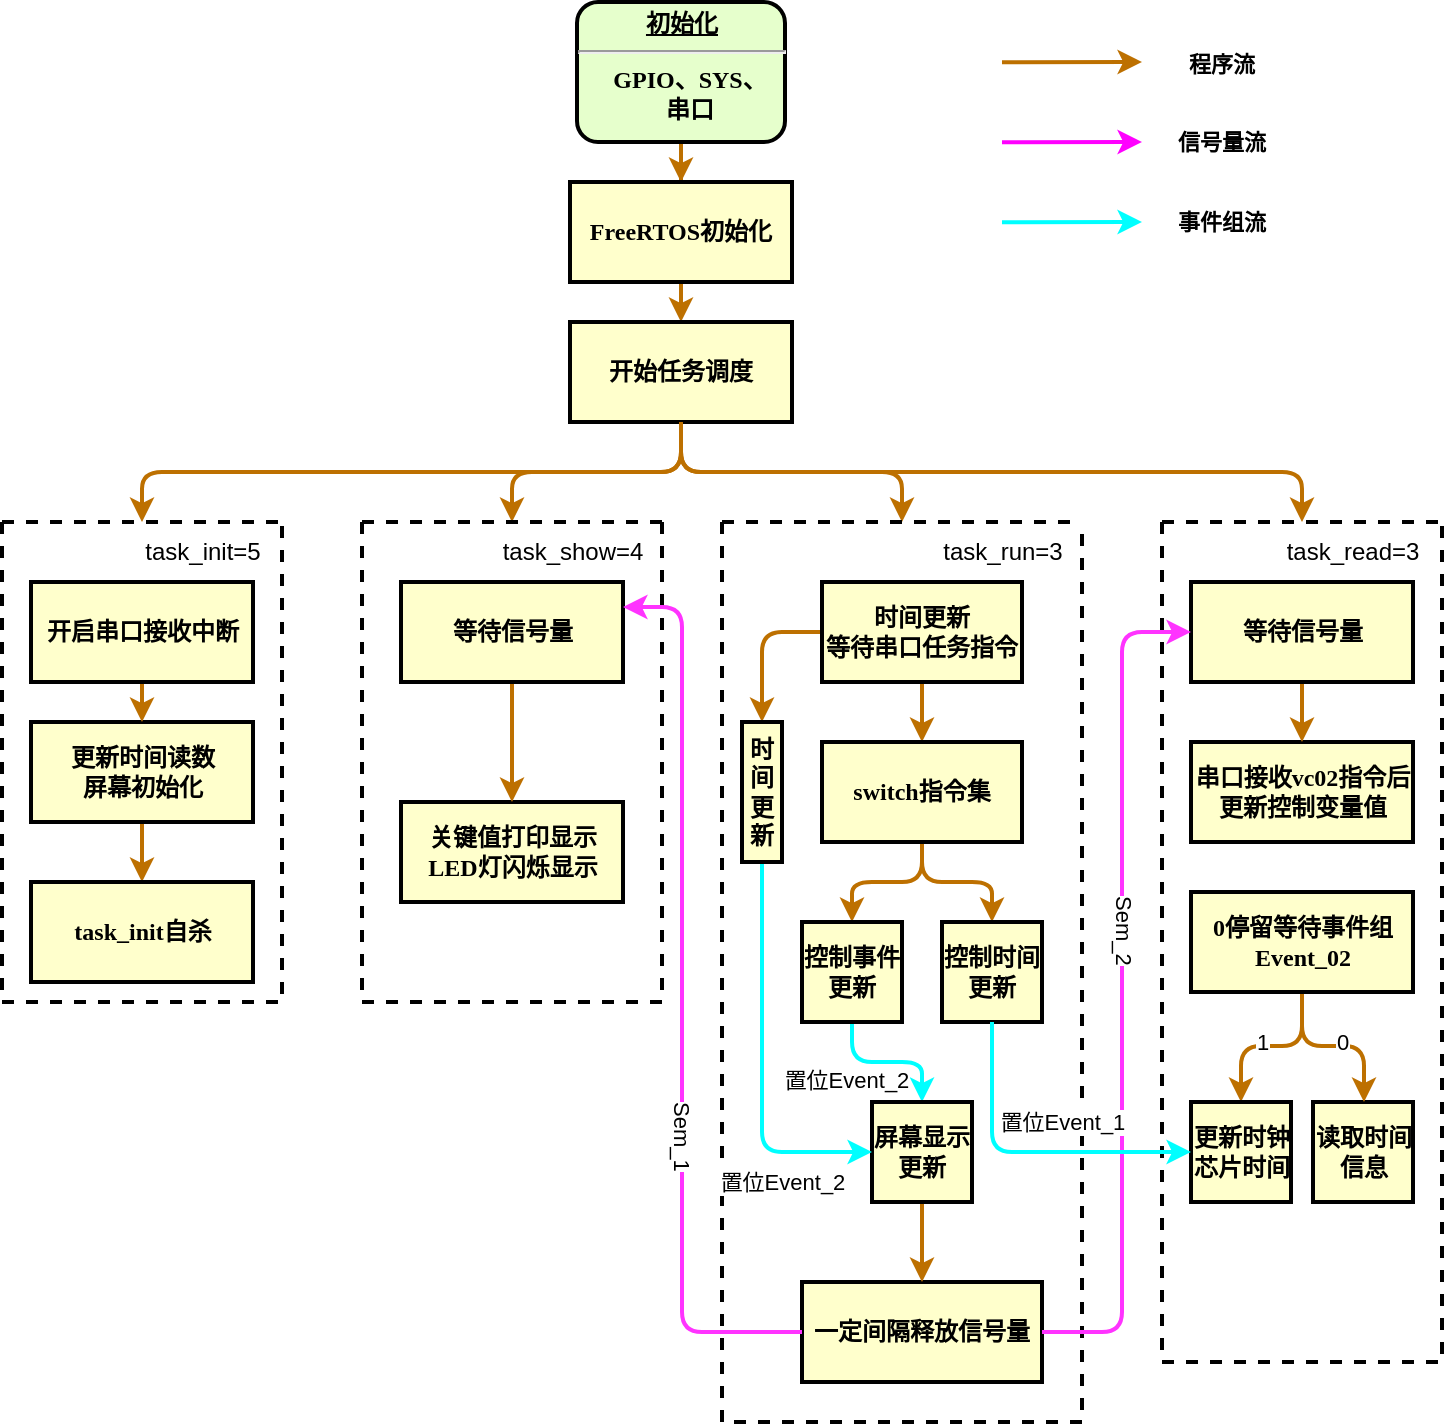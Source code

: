 <mxfile version="24.7.17">
  <diagram name="Page-1" id="c7558073-3199-34d8-9f00-42111426c3f3">
    <mxGraphModel dx="2231" dy="1299" grid="1" gridSize="10" guides="1" tooltips="1" connect="1" arrows="1" fold="1" page="1" pageScale="1" pageWidth="826" pageHeight="1169" background="none" math="0" shadow="0">
      <root>
        <mxCell id="0" />
        <mxCell id="1" parent="0" />
        <mxCell id="KYCBICbOke3TSxatJTsc-107" style="edgeStyle=orthogonalEdgeStyle;rounded=0;orthogonalLoop=1;jettySize=auto;html=1;exitX=0.5;exitY=1;exitDx=0;exitDy=0;fillColor=#f0a30a;strokeColor=#BD7000;strokeWidth=2;" parent="1" source="KYCBICbOke3TSxatJTsc-96" target="KYCBICbOke3TSxatJTsc-97" edge="1">
          <mxGeometry relative="1" as="geometry" />
        </mxCell>
        <mxCell id="KYCBICbOke3TSxatJTsc-96" value="&lt;p style=&quot;margin: 0px; margin-top: 4px; text-align: center; text-decoration: underline;&quot;&gt;初始化&lt;/p&gt;&lt;hr&gt;&lt;p style=&quot;margin: 0px; margin-left: 8px;&quot;&gt;GPIO、SYS、&lt;/p&gt;&lt;p style=&quot;margin: 0px; margin-left: 8px;&quot;&gt;串口&lt;/p&gt;" style="verticalAlign=middle;align=center;overflow=fill;fontSize=12;fontFamily=Times New Roman;html=1;rounded=1;fontStyle=1;strokeWidth=2;fillColor=#E6FFCC" parent="1" vertex="1">
          <mxGeometry x="367.5" y="50" width="104" height="70" as="geometry" />
        </mxCell>
        <mxCell id="KYCBICbOke3TSxatJTsc-110" style="edgeStyle=orthogonalEdgeStyle;shape=connector;rounded=0;orthogonalLoop=1;jettySize=auto;html=1;exitX=0.5;exitY=1;exitDx=0;exitDy=0;entryX=0.5;entryY=0;entryDx=0;entryDy=0;strokeColor=#BD7000;strokeWidth=2;align=center;verticalAlign=middle;fontFamily=Helvetica;fontSize=11;fontColor=default;labelBackgroundColor=default;endArrow=classic;fillColor=#f0a30a;" parent="1" source="KYCBICbOke3TSxatJTsc-97" target="KYCBICbOke3TSxatJTsc-99" edge="1">
          <mxGeometry relative="1" as="geometry">
            <Array as="points">
              <mxPoint x="420" y="180" />
              <mxPoint x="420" y="180" />
            </Array>
          </mxGeometry>
        </mxCell>
        <mxCell id="KYCBICbOke3TSxatJTsc-97" value="FreeRTOS初始化" style="whiteSpace=wrap;align=center;verticalAlign=middle;fontStyle=1;strokeWidth=2;fillColor=#FFFFCC;fontFamily=Times New Roman;" parent="1" vertex="1">
          <mxGeometry x="364" y="140" width="111" height="50" as="geometry" />
        </mxCell>
        <mxCell id="KYCBICbOke3TSxatJTsc-124" style="edgeStyle=orthogonalEdgeStyle;shape=connector;rounded=1;orthogonalLoop=1;jettySize=auto;html=1;exitX=0.5;exitY=1;exitDx=0;exitDy=0;entryX=0.5;entryY=0;entryDx=0;entryDy=0;strokeColor=#BD7000;strokeWidth=2;align=center;verticalAlign=middle;fontFamily=Helvetica;fontSize=11;fontColor=default;labelBackgroundColor=default;endArrow=classic;fillColor=#f0a30a;curved=0;" parent="1" source="KYCBICbOke3TSxatJTsc-99" target="KYCBICbOke3TSxatJTsc-111" edge="1">
          <mxGeometry relative="1" as="geometry" />
        </mxCell>
        <mxCell id="KYCBICbOke3TSxatJTsc-125" style="edgeStyle=orthogonalEdgeStyle;shape=connector;rounded=1;orthogonalLoop=1;jettySize=auto;html=1;exitX=0.5;exitY=1;exitDx=0;exitDy=0;entryX=0.5;entryY=0;entryDx=0;entryDy=0;strokeColor=#BD7000;strokeWidth=2;align=center;verticalAlign=middle;fontFamily=Helvetica;fontSize=11;fontColor=default;labelBackgroundColor=default;endArrow=classic;fillColor=#f0a30a;curved=0;" parent="1" source="KYCBICbOke3TSxatJTsc-99" target="KYCBICbOke3TSxatJTsc-117" edge="1">
          <mxGeometry relative="1" as="geometry" />
        </mxCell>
        <mxCell id="KYCBICbOke3TSxatJTsc-126" style="edgeStyle=elbowEdgeStyle;shape=connector;rounded=1;orthogonalLoop=1;jettySize=auto;html=1;exitX=0.5;exitY=1;exitDx=0;exitDy=0;entryX=0.5;entryY=0;entryDx=0;entryDy=0;strokeColor=#BD7000;strokeWidth=2;align=center;verticalAlign=middle;fontFamily=Helvetica;fontSize=11;fontColor=default;labelBackgroundColor=default;endArrow=classic;fillColor=#f0a30a;elbow=vertical;curved=0;" parent="1" source="KYCBICbOke3TSxatJTsc-99" target="KYCBICbOke3TSxatJTsc-120" edge="1">
          <mxGeometry relative="1" as="geometry" />
        </mxCell>
        <mxCell id="KYCBICbOke3TSxatJTsc-99" value="开始任务调度" style="whiteSpace=wrap;align=center;verticalAlign=middle;fontStyle=1;strokeWidth=2;fillColor=#FFFFCC;fontFamily=Times New Roman;" parent="1" vertex="1">
          <mxGeometry x="364" y="210" width="111" height="50" as="geometry" />
        </mxCell>
        <mxCell id="KYCBICbOke3TSxatJTsc-105" value="" style="swimlane;startSize=0;fillColor=none;dashed=1;strokeWidth=2;fontFamily=Times New Roman;" parent="1" vertex="1">
          <mxGeometry x="80" y="310" width="140" height="240" as="geometry">
            <mxRectangle x="100" y="460" width="50" height="40" as="alternateBounds" />
          </mxGeometry>
        </mxCell>
        <mxCell id="SlOrQcs6TzMa83nHez-D-3" style="edgeStyle=orthogonalEdgeStyle;shape=connector;rounded=0;orthogonalLoop=1;jettySize=auto;html=1;exitX=0.5;exitY=1;exitDx=0;exitDy=0;entryX=0.5;entryY=0;entryDx=0;entryDy=0;strokeColor=#BD7000;strokeWidth=2;align=center;verticalAlign=middle;fontFamily=Helvetica;fontSize=11;fontColor=default;labelBackgroundColor=default;endArrow=classic;fillColor=#f0a30a;" parent="KYCBICbOke3TSxatJTsc-105" source="KYCBICbOke3TSxatJTsc-100" target="SlOrQcs6TzMa83nHez-D-1" edge="1">
          <mxGeometry relative="1" as="geometry">
            <Array as="points">
              <mxPoint x="70" y="160" />
              <mxPoint x="70" y="160" />
            </Array>
          </mxGeometry>
        </mxCell>
        <mxCell id="KYCBICbOke3TSxatJTsc-100" value="更新时间读数&#xa;屏幕初始化" style="whiteSpace=wrap;align=center;verticalAlign=middle;fontStyle=1;strokeWidth=2;fillColor=#FFFFCC;fontFamily=Times New Roman;" parent="KYCBICbOke3TSxatJTsc-105" vertex="1">
          <mxGeometry x="14.5" y="100" width="111" height="50" as="geometry" />
        </mxCell>
        <mxCell id="KYCBICbOke3TSxatJTsc-106" value="task_init=5" style="text;html=1;align=center;verticalAlign=middle;resizable=0;points=[];autosize=1;strokeColor=none;fillColor=none;" parent="KYCBICbOke3TSxatJTsc-105" vertex="1">
          <mxGeometry x="60" width="80" height="30" as="geometry" />
        </mxCell>
        <mxCell id="SlOrQcs6TzMa83nHez-D-1" value="task_init自杀" style="whiteSpace=wrap;align=center;verticalAlign=middle;fontStyle=1;strokeWidth=2;fillColor=#FFFFCC;fontFamily=Times New Roman;" parent="KYCBICbOke3TSxatJTsc-105" vertex="1">
          <mxGeometry x="14.5" y="180" width="111" height="50" as="geometry" />
        </mxCell>
        <mxCell id="FDbFjoVgWYvQYMH4IWsY-4" style="edgeStyle=orthogonalEdgeStyle;shape=connector;rounded=0;orthogonalLoop=1;jettySize=auto;html=1;exitX=0.5;exitY=1;exitDx=0;exitDy=0;entryX=0.5;entryY=0;entryDx=0;entryDy=0;strokeColor=#BD7000;strokeWidth=2;align=center;verticalAlign=middle;fontFamily=Helvetica;fontSize=11;fontColor=default;labelBackgroundColor=default;endArrow=classic;fillColor=#f0a30a;" parent="KYCBICbOke3TSxatJTsc-105" source="FDbFjoVgWYvQYMH4IWsY-1" target="KYCBICbOke3TSxatJTsc-100" edge="1">
          <mxGeometry relative="1" as="geometry" />
        </mxCell>
        <mxCell id="FDbFjoVgWYvQYMH4IWsY-1" value="开启串口接收中断" style="whiteSpace=wrap;align=center;verticalAlign=middle;fontStyle=1;strokeWidth=2;fillColor=#FFFFCC;fontFamily=Times New Roman;" parent="KYCBICbOke3TSxatJTsc-105" vertex="1">
          <mxGeometry x="14.5" y="30" width="111" height="50" as="geometry" />
        </mxCell>
        <mxCell id="KYCBICbOke3TSxatJTsc-111" value="" style="swimlane;startSize=0;fillColor=none;dashed=1;strokeWidth=2;fontFamily=Times New Roman;" parent="1" vertex="1">
          <mxGeometry x="260" y="310" width="150" height="240" as="geometry">
            <mxRectangle x="100" y="460" width="50" height="40" as="alternateBounds" />
          </mxGeometry>
        </mxCell>
        <mxCell id="KYCBICbOke3TSxatJTsc-112" value="关键值打印显示&#xa;LED灯闪烁显示" style="whiteSpace=wrap;align=center;verticalAlign=middle;fontStyle=1;strokeWidth=2;fillColor=#FFFFCC;fontFamily=Times New Roman;" parent="KYCBICbOke3TSxatJTsc-111" vertex="1">
          <mxGeometry x="19.5" y="140" width="111" height="50" as="geometry" />
        </mxCell>
        <mxCell id="KYCBICbOke3TSxatJTsc-113" value="task_show=4" style="text;html=1;align=center;verticalAlign=middle;resizable=0;points=[];autosize=1;strokeColor=none;fillColor=none;" parent="KYCBICbOke3TSxatJTsc-111" vertex="1">
          <mxGeometry x="60" width="90" height="30" as="geometry" />
        </mxCell>
        <mxCell id="SlOrQcs6TzMa83nHez-D-13" style="edgeStyle=orthogonalEdgeStyle;shape=connector;curved=0;rounded=1;orthogonalLoop=1;jettySize=auto;html=1;exitX=0.5;exitY=1;exitDx=0;exitDy=0;entryX=0.5;entryY=0;entryDx=0;entryDy=0;strokeColor=#BD7000;strokeWidth=2;align=center;verticalAlign=middle;fontFamily=Helvetica;fontSize=11;fontColor=default;labelBackgroundColor=default;endArrow=classic;fillColor=#f0a30a;" parent="KYCBICbOke3TSxatJTsc-111" source="SlOrQcs6TzMa83nHez-D-7" target="KYCBICbOke3TSxatJTsc-112" edge="1">
          <mxGeometry relative="1" as="geometry" />
        </mxCell>
        <mxCell id="SlOrQcs6TzMa83nHez-D-7" value="等待信号量" style="whiteSpace=wrap;align=center;verticalAlign=middle;fontStyle=1;strokeWidth=2;fillColor=#FFFFCC;fontFamily=Times New Roman;" parent="KYCBICbOke3TSxatJTsc-111" vertex="1">
          <mxGeometry x="19.5" y="30" width="111" height="50" as="geometry" />
        </mxCell>
        <mxCell id="KYCBICbOke3TSxatJTsc-117" value="" style="swimlane;startSize=0;fillColor=none;dashed=1;strokeWidth=2;fontFamily=Times New Roman;" parent="1" vertex="1">
          <mxGeometry x="440" y="310" width="180" height="450" as="geometry">
            <mxRectangle x="100" y="460" width="50" height="40" as="alternateBounds" />
          </mxGeometry>
        </mxCell>
        <mxCell id="KYCBICbOke3TSxatJTsc-119" value="task_run=3" style="text;html=1;align=center;verticalAlign=middle;resizable=0;points=[];autosize=1;strokeColor=none;fillColor=none;" parent="KYCBICbOke3TSxatJTsc-117" vertex="1">
          <mxGeometry x="100" width="80" height="30" as="geometry" />
        </mxCell>
        <mxCell id="SlOrQcs6TzMa83nHez-D-10" style="edgeStyle=orthogonalEdgeStyle;shape=connector;curved=0;rounded=1;orthogonalLoop=1;jettySize=auto;html=1;exitX=0.5;exitY=1;exitDx=0;exitDy=0;entryX=0.5;entryY=0;entryDx=0;entryDy=0;strokeColor=#BD7000;strokeWidth=2;align=center;verticalAlign=middle;fontFamily=Helvetica;fontSize=11;fontColor=default;labelBackgroundColor=default;endArrow=classic;fillColor=#f0a30a;" parent="KYCBICbOke3TSxatJTsc-117" source="SlOrQcs6TzMa83nHez-D-5" target="SlOrQcs6TzMa83nHez-D-6" edge="1">
          <mxGeometry relative="1" as="geometry" />
        </mxCell>
        <mxCell id="FDbFjoVgWYvQYMH4IWsY-42" style="edgeStyle=orthogonalEdgeStyle;shape=connector;rounded=1;orthogonalLoop=1;jettySize=auto;html=1;exitX=0;exitY=0.5;exitDx=0;exitDy=0;entryX=0.5;entryY=0;entryDx=0;entryDy=0;strokeColor=#BD7000;strokeWidth=2;align=center;verticalAlign=middle;fontFamily=Helvetica;fontSize=11;fontColor=default;labelBackgroundColor=default;endArrow=classic;fillColor=#f0a30a;curved=0;" parent="KYCBICbOke3TSxatJTsc-117" source="SlOrQcs6TzMa83nHez-D-5" target="FDbFjoVgWYvQYMH4IWsY-41" edge="1">
          <mxGeometry relative="1" as="geometry" />
        </mxCell>
        <mxCell id="SlOrQcs6TzMa83nHez-D-5" value="时间更新&#xa;等待串口任务指令" style="whiteSpace=wrap;align=center;verticalAlign=middle;fontStyle=1;strokeWidth=2;fillColor=#FFFFCC;fontFamily=Times New Roman;" parent="KYCBICbOke3TSxatJTsc-117" vertex="1">
          <mxGeometry x="50" y="30" width="100" height="50" as="geometry" />
        </mxCell>
        <mxCell id="FDbFjoVgWYvQYMH4IWsY-32" style="edgeStyle=orthogonalEdgeStyle;shape=connector;rounded=1;orthogonalLoop=1;jettySize=auto;html=1;exitX=0.5;exitY=1;exitDx=0;exitDy=0;entryX=0.5;entryY=0;entryDx=0;entryDy=0;strokeColor=#BD7000;strokeWidth=2;align=center;verticalAlign=middle;fontFamily=Helvetica;fontSize=11;fontColor=default;labelBackgroundColor=default;endArrow=classic;fillColor=#f0a30a;curved=0;" parent="KYCBICbOke3TSxatJTsc-117" source="SlOrQcs6TzMa83nHez-D-6" target="FDbFjoVgWYvQYMH4IWsY-16" edge="1">
          <mxGeometry relative="1" as="geometry" />
        </mxCell>
        <mxCell id="FDbFjoVgWYvQYMH4IWsY-33" style="edgeStyle=orthogonalEdgeStyle;shape=connector;rounded=1;orthogonalLoop=1;jettySize=auto;html=1;exitX=0.5;exitY=1;exitDx=0;exitDy=0;entryX=0.5;entryY=0;entryDx=0;entryDy=0;strokeColor=#BD7000;strokeWidth=2;align=center;verticalAlign=middle;fontFamily=Helvetica;fontSize=11;fontColor=default;labelBackgroundColor=default;endArrow=classic;fillColor=#f0a30a;curved=0;" parent="KYCBICbOke3TSxatJTsc-117" source="SlOrQcs6TzMa83nHez-D-6" target="FDbFjoVgWYvQYMH4IWsY-31" edge="1">
          <mxGeometry relative="1" as="geometry" />
        </mxCell>
        <mxCell id="SlOrQcs6TzMa83nHez-D-6" value="switch指令集" style="whiteSpace=wrap;align=center;verticalAlign=middle;fontStyle=1;strokeWidth=2;fillColor=#FFFFCC;fontFamily=Times New Roman;" parent="KYCBICbOke3TSxatJTsc-117" vertex="1">
          <mxGeometry x="50" y="110" width="100" height="50" as="geometry" />
        </mxCell>
        <mxCell id="SlOrQcs6TzMa83nHez-D-8" value="一定间隔释放信号量" style="whiteSpace=wrap;align=center;verticalAlign=middle;fontStyle=1;strokeWidth=2;fillColor=#FFFFCC;fontFamily=Times New Roman;" parent="KYCBICbOke3TSxatJTsc-117" vertex="1">
          <mxGeometry x="40" y="380" width="120" height="50" as="geometry" />
        </mxCell>
        <mxCell id="FDbFjoVgWYvQYMH4IWsY-34" style="edgeStyle=orthogonalEdgeStyle;shape=connector;rounded=1;orthogonalLoop=1;jettySize=auto;html=1;exitX=0.5;exitY=1;exitDx=0;exitDy=0;entryX=0.5;entryY=0;entryDx=0;entryDy=0;strokeColor=#00FFFF;strokeWidth=2;align=center;verticalAlign=middle;fontFamily=Helvetica;fontSize=11;fontColor=default;labelBackgroundColor=default;endArrow=classic;fillColor=#f0a30a;curved=0;" parent="KYCBICbOke3TSxatJTsc-117" source="FDbFjoVgWYvQYMH4IWsY-16" target="FDbFjoVgWYvQYMH4IWsY-25" edge="1">
          <mxGeometry relative="1" as="geometry">
            <Array as="points">
              <mxPoint x="65" y="270" />
              <mxPoint x="100" y="270" />
            </Array>
          </mxGeometry>
        </mxCell>
        <mxCell id="FDbFjoVgWYvQYMH4IWsY-35" value="置位Event_2" style="edgeLabel;html=1;align=center;verticalAlign=middle;resizable=0;points=[];fontFamily=Helvetica;fontSize=11;fontColor=default;labelBackgroundColor=default;" parent="FDbFjoVgWYvQYMH4IWsY-34" vertex="1" connectable="0">
          <mxGeometry x="-0.2" y="1" relative="1" as="geometry">
            <mxPoint x="-13" y="10" as="offset" />
          </mxGeometry>
        </mxCell>
        <mxCell id="FDbFjoVgWYvQYMH4IWsY-16" value="控制事件更新" style="whiteSpace=wrap;align=center;verticalAlign=middle;fontStyle=1;strokeWidth=2;fillColor=#FFFFCC;fontFamily=Times New Roman;" parent="KYCBICbOke3TSxatJTsc-117" vertex="1">
          <mxGeometry x="40" y="200" width="50" height="50" as="geometry" />
        </mxCell>
        <mxCell id="FDbFjoVgWYvQYMH4IWsY-38" style="edgeStyle=orthogonalEdgeStyle;shape=connector;rounded=0;orthogonalLoop=1;jettySize=auto;html=1;exitX=0.5;exitY=1;exitDx=0;exitDy=0;entryX=0.5;entryY=0;entryDx=0;entryDy=0;strokeColor=#BD7000;strokeWidth=2;align=center;verticalAlign=middle;fontFamily=Helvetica;fontSize=11;fontColor=default;labelBackgroundColor=default;endArrow=classic;fillColor=#f0a30a;" parent="KYCBICbOke3TSxatJTsc-117" source="FDbFjoVgWYvQYMH4IWsY-25" target="SlOrQcs6TzMa83nHez-D-8" edge="1">
          <mxGeometry relative="1" as="geometry" />
        </mxCell>
        <mxCell id="FDbFjoVgWYvQYMH4IWsY-25" value="屏幕显示更新" style="whiteSpace=wrap;align=center;verticalAlign=middle;fontStyle=1;strokeWidth=2;fillColor=#FFFFCC;fontFamily=Times New Roman;" parent="KYCBICbOke3TSxatJTsc-117" vertex="1">
          <mxGeometry x="75" y="290" width="50" height="50" as="geometry" />
        </mxCell>
        <mxCell id="FDbFjoVgWYvQYMH4IWsY-31" value="控制时间更新" style="whiteSpace=wrap;align=center;verticalAlign=middle;fontStyle=1;strokeWidth=2;fillColor=#FFFFCC;fontFamily=Times New Roman;" parent="KYCBICbOke3TSxatJTsc-117" vertex="1">
          <mxGeometry x="110" y="200" width="50" height="50" as="geometry" />
        </mxCell>
        <mxCell id="FDbFjoVgWYvQYMH4IWsY-43" style="edgeStyle=orthogonalEdgeStyle;shape=connector;rounded=1;orthogonalLoop=1;jettySize=auto;html=1;exitX=0.5;exitY=1;exitDx=0;exitDy=0;entryX=0;entryY=0.5;entryDx=0;entryDy=0;strokeColor=#00FFFF;strokeWidth=2;align=center;verticalAlign=middle;fontFamily=Helvetica;fontSize=11;fontColor=default;labelBackgroundColor=default;endArrow=classic;fillColor=#f0a30a;curved=0;" parent="KYCBICbOke3TSxatJTsc-117" source="FDbFjoVgWYvQYMH4IWsY-41" target="FDbFjoVgWYvQYMH4IWsY-25" edge="1">
          <mxGeometry relative="1" as="geometry" />
        </mxCell>
        <mxCell id="FDbFjoVgWYvQYMH4IWsY-44" value="置位Event_2" style="edgeLabel;html=1;align=center;verticalAlign=middle;resizable=0;points=[];fontFamily=Helvetica;fontSize=11;fontColor=default;labelBackgroundColor=default;" parent="FDbFjoVgWYvQYMH4IWsY-43" vertex="1" connectable="0">
          <mxGeometry x="-0.342" y="1" relative="1" as="geometry">
            <mxPoint x="9" y="94" as="offset" />
          </mxGeometry>
        </mxCell>
        <mxCell id="FDbFjoVgWYvQYMH4IWsY-41" value="时间更新" style="whiteSpace=wrap;align=center;verticalAlign=middle;fontStyle=1;strokeWidth=2;fillColor=#FFFFCC;fontFamily=Times New Roman;" parent="KYCBICbOke3TSxatJTsc-117" vertex="1">
          <mxGeometry x="10" y="100" width="20" height="70" as="geometry" />
        </mxCell>
        <mxCell id="KYCBICbOke3TSxatJTsc-120" value="" style="swimlane;startSize=0;fillColor=none;dashed=1;strokeWidth=2;fontFamily=Times New Roman;" parent="1" vertex="1">
          <mxGeometry x="660" y="310" width="140" height="420" as="geometry">
            <mxRectangle x="100" y="460" width="50" height="40" as="alternateBounds" />
          </mxGeometry>
        </mxCell>
        <mxCell id="KYCBICbOke3TSxatJTsc-121" value="串口接收vc02指令后更新控制变量值" style="whiteSpace=wrap;align=center;verticalAlign=middle;fontStyle=1;strokeWidth=2;fillColor=#FFFFCC;fontFamily=Times New Roman;" parent="KYCBICbOke3TSxatJTsc-120" vertex="1">
          <mxGeometry x="14.5" y="110" width="111" height="50" as="geometry" />
        </mxCell>
        <mxCell id="KYCBICbOke3TSxatJTsc-122" value="task_read=3" style="text;html=1;align=center;verticalAlign=middle;resizable=0;points=[];autosize=1;strokeColor=none;fillColor=none;" parent="KYCBICbOke3TSxatJTsc-120" vertex="1">
          <mxGeometry x="50" width="90" height="30" as="geometry" />
        </mxCell>
        <mxCell id="SlOrQcs6TzMa83nHez-D-4" value="读取时间信息" style="whiteSpace=wrap;align=center;verticalAlign=middle;fontStyle=1;strokeWidth=2;fillColor=#FFFFCC;fontFamily=Times New Roman;" parent="KYCBICbOke3TSxatJTsc-120" vertex="1">
          <mxGeometry x="75.5" y="290" width="50" height="50" as="geometry" />
        </mxCell>
        <mxCell id="FDbFjoVgWYvQYMH4IWsY-8" style="edgeStyle=orthogonalEdgeStyle;shape=connector;rounded=0;orthogonalLoop=1;jettySize=auto;html=1;exitX=0.5;exitY=1;exitDx=0;exitDy=0;entryX=0.5;entryY=0;entryDx=0;entryDy=0;strokeColor=#BD7000;strokeWidth=2;align=center;verticalAlign=middle;fontFamily=Helvetica;fontSize=11;fontColor=default;labelBackgroundColor=default;endArrow=classic;fillColor=#f0a30a;" parent="KYCBICbOke3TSxatJTsc-120" source="FDbFjoVgWYvQYMH4IWsY-7" target="KYCBICbOke3TSxatJTsc-121" edge="1">
          <mxGeometry relative="1" as="geometry" />
        </mxCell>
        <mxCell id="FDbFjoVgWYvQYMH4IWsY-7" value="等待信号量" style="whiteSpace=wrap;align=center;verticalAlign=middle;fontStyle=1;strokeWidth=2;fillColor=#FFFFCC;fontFamily=Times New Roman;" parent="KYCBICbOke3TSxatJTsc-120" vertex="1">
          <mxGeometry x="14.5" y="30" width="111" height="50" as="geometry" />
        </mxCell>
        <mxCell id="FDbFjoVgWYvQYMH4IWsY-21" style="edgeStyle=orthogonalEdgeStyle;shape=connector;rounded=1;orthogonalLoop=1;jettySize=auto;html=1;exitX=0.5;exitY=1;exitDx=0;exitDy=0;entryX=0.5;entryY=0;entryDx=0;entryDy=0;strokeColor=#BD7000;strokeWidth=2;align=center;verticalAlign=middle;fontFamily=Helvetica;fontSize=11;fontColor=default;labelBackgroundColor=default;endArrow=classic;fillColor=#f0a30a;curved=0;" parent="KYCBICbOke3TSxatJTsc-120" source="FDbFjoVgWYvQYMH4IWsY-19" target="FDbFjoVgWYvQYMH4IWsY-20" edge="1">
          <mxGeometry relative="1" as="geometry">
            <Array as="points">
              <mxPoint x="70" y="262" />
              <mxPoint x="40" y="262" />
            </Array>
          </mxGeometry>
        </mxCell>
        <mxCell id="FDbFjoVgWYvQYMH4IWsY-23" value="1" style="edgeLabel;html=1;align=center;verticalAlign=middle;resizable=0;points=[];fontFamily=Helvetica;fontSize=11;fontColor=default;labelBackgroundColor=default;" parent="FDbFjoVgWYvQYMH4IWsY-21" vertex="1" connectable="0">
          <mxGeometry x="0.155" y="1" relative="1" as="geometry">
            <mxPoint x="2" y="-3" as="offset" />
          </mxGeometry>
        </mxCell>
        <mxCell id="FDbFjoVgWYvQYMH4IWsY-22" style="edgeStyle=orthogonalEdgeStyle;shape=connector;rounded=1;orthogonalLoop=1;jettySize=auto;html=1;exitX=0.5;exitY=1;exitDx=0;exitDy=0;strokeColor=#BD7000;strokeWidth=2;align=center;verticalAlign=middle;fontFamily=Helvetica;fontSize=11;fontColor=default;labelBackgroundColor=default;endArrow=classic;fillColor=#f0a30a;curved=0;" parent="KYCBICbOke3TSxatJTsc-120" edge="1">
          <mxGeometry relative="1" as="geometry">
            <mxPoint x="70" y="237" as="sourcePoint" />
            <mxPoint x="101" y="290" as="targetPoint" />
            <Array as="points">
              <mxPoint x="70" y="262" />
              <mxPoint x="101" y="262" />
            </Array>
          </mxGeometry>
        </mxCell>
        <mxCell id="FDbFjoVgWYvQYMH4IWsY-24" value="0" style="edgeLabel;html=1;align=center;verticalAlign=middle;resizable=0;points=[];fontFamily=Helvetica;fontSize=11;fontColor=default;labelBackgroundColor=default;" parent="FDbFjoVgWYvQYMH4IWsY-22" vertex="1" connectable="0">
          <mxGeometry x="0.287" y="2" relative="1" as="geometry">
            <mxPoint x="-9" as="offset" />
          </mxGeometry>
        </mxCell>
        <mxCell id="FDbFjoVgWYvQYMH4IWsY-19" value="0停留等待事件组Event_02" style="whiteSpace=wrap;align=center;verticalAlign=middle;fontStyle=1;strokeWidth=2;fillColor=#FFFFCC;fontFamily=Times New Roman;" parent="KYCBICbOke3TSxatJTsc-120" vertex="1">
          <mxGeometry x="14.5" y="185" width="111" height="50" as="geometry" />
        </mxCell>
        <mxCell id="FDbFjoVgWYvQYMH4IWsY-20" value="更新时钟芯片时间" style="whiteSpace=wrap;align=center;verticalAlign=middle;fontStyle=1;strokeWidth=2;fillColor=#FFFFCC;fontFamily=Times New Roman;" parent="KYCBICbOke3TSxatJTsc-120" vertex="1">
          <mxGeometry x="14.5" y="290" width="50" height="50" as="geometry" />
        </mxCell>
        <mxCell id="KYCBICbOke3TSxatJTsc-123" style="edgeStyle=elbowEdgeStyle;shape=connector;rounded=1;orthogonalLoop=1;jettySize=auto;html=1;exitX=0.5;exitY=1;exitDx=0;exitDy=0;entryX=0.5;entryY=0;entryDx=0;entryDy=0;strokeColor=#BD7000;strokeWidth=2;align=center;verticalAlign=middle;fontFamily=Helvetica;fontSize=11;fontColor=default;labelBackgroundColor=default;endArrow=classic;fillColor=#f0a30a;elbow=vertical;curved=0;" parent="1" source="KYCBICbOke3TSxatJTsc-99" target="KYCBICbOke3TSxatJTsc-105" edge="1">
          <mxGeometry relative="1" as="geometry" />
        </mxCell>
        <mxCell id="SlOrQcs6TzMa83nHez-D-9" style="edgeStyle=orthogonalEdgeStyle;shape=connector;rounded=1;orthogonalLoop=1;jettySize=auto;html=1;exitX=0;exitY=0.5;exitDx=0;exitDy=0;entryX=1;entryY=0.25;entryDx=0;entryDy=0;strokeColor=#FF33FF;strokeWidth=2;align=center;verticalAlign=middle;fontFamily=Helvetica;fontSize=11;fontColor=default;labelBackgroundColor=default;endArrow=classic;fillColor=#f0a30a;curved=0;" parent="1" source="SlOrQcs6TzMa83nHez-D-8" target="SlOrQcs6TzMa83nHez-D-7" edge="1">
          <mxGeometry relative="1" as="geometry">
            <Array as="points">
              <mxPoint x="420" y="715" />
              <mxPoint x="420" y="352" />
            </Array>
          </mxGeometry>
        </mxCell>
        <mxCell id="FDbFjoVgWYvQYMH4IWsY-15" value="Sem_1" style="edgeLabel;html=1;align=center;verticalAlign=middle;resizable=0;points=[];fontFamily=Helvetica;fontSize=11;fontColor=default;labelBackgroundColor=default;textDirection=vertical-rl;" parent="SlOrQcs6TzMa83nHez-D-9" vertex="1" connectable="0">
          <mxGeometry x="-0.556" y="-1" relative="1" as="geometry">
            <mxPoint x="-2" y="-58" as="offset" />
          </mxGeometry>
        </mxCell>
        <mxCell id="FDbFjoVgWYvQYMH4IWsY-13" style="edgeStyle=orthogonalEdgeStyle;shape=connector;rounded=1;orthogonalLoop=1;jettySize=auto;html=1;exitX=1;exitY=0.5;exitDx=0;exitDy=0;entryX=0;entryY=0.5;entryDx=0;entryDy=0;strokeColor=#FF33FF;strokeWidth=2;align=center;verticalAlign=middle;fontFamily=Helvetica;fontSize=11;fontColor=default;labelBackgroundColor=default;endArrow=classic;fillColor=#f0a30a;curved=0;" parent="1" source="SlOrQcs6TzMa83nHez-D-8" target="FDbFjoVgWYvQYMH4IWsY-7" edge="1">
          <mxGeometry relative="1" as="geometry">
            <Array as="points">
              <mxPoint x="640" y="715" />
              <mxPoint x="640" y="365" />
            </Array>
          </mxGeometry>
        </mxCell>
        <mxCell id="FDbFjoVgWYvQYMH4IWsY-14" value="Sem_2" style="edgeLabel;html=1;align=center;verticalAlign=middle;resizable=0;points=[];fontFamily=Helvetica;fontSize=11;fontColor=default;labelBackgroundColor=default;textDirection=vertical-rl;" parent="FDbFjoVgWYvQYMH4IWsY-13" vertex="1" connectable="0">
          <mxGeometry x="-0.294" relative="1" as="geometry">
            <mxPoint y="-91" as="offset" />
          </mxGeometry>
        </mxCell>
        <mxCell id="FDbFjoVgWYvQYMH4IWsY-27" style="edgeStyle=orthogonalEdgeStyle;shape=connector;rounded=1;orthogonalLoop=1;jettySize=auto;html=1;exitX=0.5;exitY=1;exitDx=0;exitDy=0;entryX=0;entryY=0.5;entryDx=0;entryDy=0;strokeColor=#00FFFF;strokeWidth=2;align=center;verticalAlign=middle;fontFamily=Helvetica;fontSize=11;fontColor=default;labelBackgroundColor=default;endArrow=classic;fillColor=#f0a30a;curved=0;" parent="1" source="FDbFjoVgWYvQYMH4IWsY-31" target="FDbFjoVgWYvQYMH4IWsY-20" edge="1">
          <mxGeometry relative="1" as="geometry">
            <mxPoint x="575" y="645" as="sourcePoint" />
            <Array as="points">
              <mxPoint x="575" y="625" />
            </Array>
          </mxGeometry>
        </mxCell>
        <mxCell id="FDbFjoVgWYvQYMH4IWsY-28" value="置位Event_1" style="edgeLabel;html=1;align=center;verticalAlign=middle;resizable=0;points=[];fontFamily=Helvetica;fontSize=11;fontColor=default;labelBackgroundColor=default;" parent="FDbFjoVgWYvQYMH4IWsY-27" vertex="1" connectable="0">
          <mxGeometry x="-0.195" relative="1" as="geometry">
            <mxPoint x="34" y="-15" as="offset" />
          </mxGeometry>
        </mxCell>
        <mxCell id="FDbFjoVgWYvQYMH4IWsY-46" value="" style="endArrow=classic;html=1;rounded=0;strokeColor=#BD7000;strokeWidth=2;align=center;verticalAlign=middle;fontFamily=Helvetica;fontSize=11;fontColor=default;labelBackgroundColor=default;fillColor=#f0a30a;" parent="1" edge="1">
          <mxGeometry width="50" height="50" relative="1" as="geometry">
            <mxPoint x="580" y="80.09" as="sourcePoint" />
            <mxPoint x="650" y="80" as="targetPoint" />
          </mxGeometry>
        </mxCell>
        <mxCell id="FDbFjoVgWYvQYMH4IWsY-47" value="" style="endArrow=classic;html=1;rounded=0;strokeColor=#FF00FF;strokeWidth=2;align=center;verticalAlign=middle;fontFamily=Helvetica;fontSize=11;fontColor=default;labelBackgroundColor=default;fillColor=#f0a30a;" parent="1" edge="1">
          <mxGeometry width="50" height="50" relative="1" as="geometry">
            <mxPoint x="580" y="120.09" as="sourcePoint" />
            <mxPoint x="650" y="120" as="targetPoint" />
          </mxGeometry>
        </mxCell>
        <mxCell id="FDbFjoVgWYvQYMH4IWsY-48" value="" style="endArrow=classic;html=1;rounded=0;strokeColor=#00FFFF;strokeWidth=2;align=center;verticalAlign=middle;fontFamily=Helvetica;fontSize=11;fontColor=default;labelBackgroundColor=default;fillColor=#f0a30a;" parent="1" edge="1">
          <mxGeometry width="50" height="50" relative="1" as="geometry">
            <mxPoint x="580" y="160.09" as="sourcePoint" />
            <mxPoint x="650" y="160" as="targetPoint" />
          </mxGeometry>
        </mxCell>
        <mxCell id="FDbFjoVgWYvQYMH4IWsY-49" value="程序流" style="text;strokeColor=none;align=center;fillColor=none;html=1;verticalAlign=middle;whiteSpace=wrap;rounded=0;fontFamily=Helvetica;fontSize=11;fontColor=default;labelBackgroundColor=default;fontStyle=1" parent="1" vertex="1">
          <mxGeometry x="660" y="66" width="60" height="30" as="geometry" />
        </mxCell>
        <mxCell id="FDbFjoVgWYvQYMH4IWsY-50" value="信号量流" style="text;strokeColor=none;align=center;fillColor=none;html=1;verticalAlign=middle;whiteSpace=wrap;rounded=0;fontFamily=Helvetica;fontSize=11;fontColor=default;labelBackgroundColor=default;fontStyle=1" parent="1" vertex="1">
          <mxGeometry x="660" y="105" width="60" height="30" as="geometry" />
        </mxCell>
        <mxCell id="FDbFjoVgWYvQYMH4IWsY-51" value="事件组流" style="text;strokeColor=none;align=center;fillColor=none;html=1;verticalAlign=middle;whiteSpace=wrap;rounded=0;fontFamily=Helvetica;fontSize=11;fontColor=default;labelBackgroundColor=default;fontStyle=1" parent="1" vertex="1">
          <mxGeometry x="660" y="145" width="60" height="30" as="geometry" />
        </mxCell>
      </root>
    </mxGraphModel>
  </diagram>
</mxfile>
